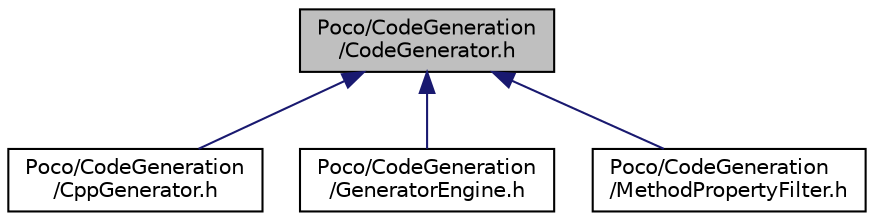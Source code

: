 digraph "Poco/CodeGeneration/CodeGenerator.h"
{
 // LATEX_PDF_SIZE
  edge [fontname="Helvetica",fontsize="10",labelfontname="Helvetica",labelfontsize="10"];
  node [fontname="Helvetica",fontsize="10",shape=record];
  Node1 [label="Poco/CodeGeneration\l/CodeGenerator.h",height=0.2,width=0.4,color="black", fillcolor="grey75", style="filled", fontcolor="black",tooltip=" "];
  Node1 -> Node2 [dir="back",color="midnightblue",fontsize="10",style="solid",fontname="Helvetica"];
  Node2 [label="Poco/CodeGeneration\l/CppGenerator.h",height=0.2,width=0.4,color="black", fillcolor="white", style="filled",URL="$CppGenerator_8h.html",tooltip=" "];
  Node1 -> Node3 [dir="back",color="midnightblue",fontsize="10",style="solid",fontname="Helvetica"];
  Node3 [label="Poco/CodeGeneration\l/GeneratorEngine.h",height=0.2,width=0.4,color="black", fillcolor="white", style="filled",URL="$GeneratorEngine_8h.html",tooltip=" "];
  Node1 -> Node4 [dir="back",color="midnightblue",fontsize="10",style="solid",fontname="Helvetica"];
  Node4 [label="Poco/CodeGeneration\l/MethodPropertyFilter.h",height=0.2,width=0.4,color="black", fillcolor="white", style="filled",URL="$MethodPropertyFilter_8h.html",tooltip=" "];
}

